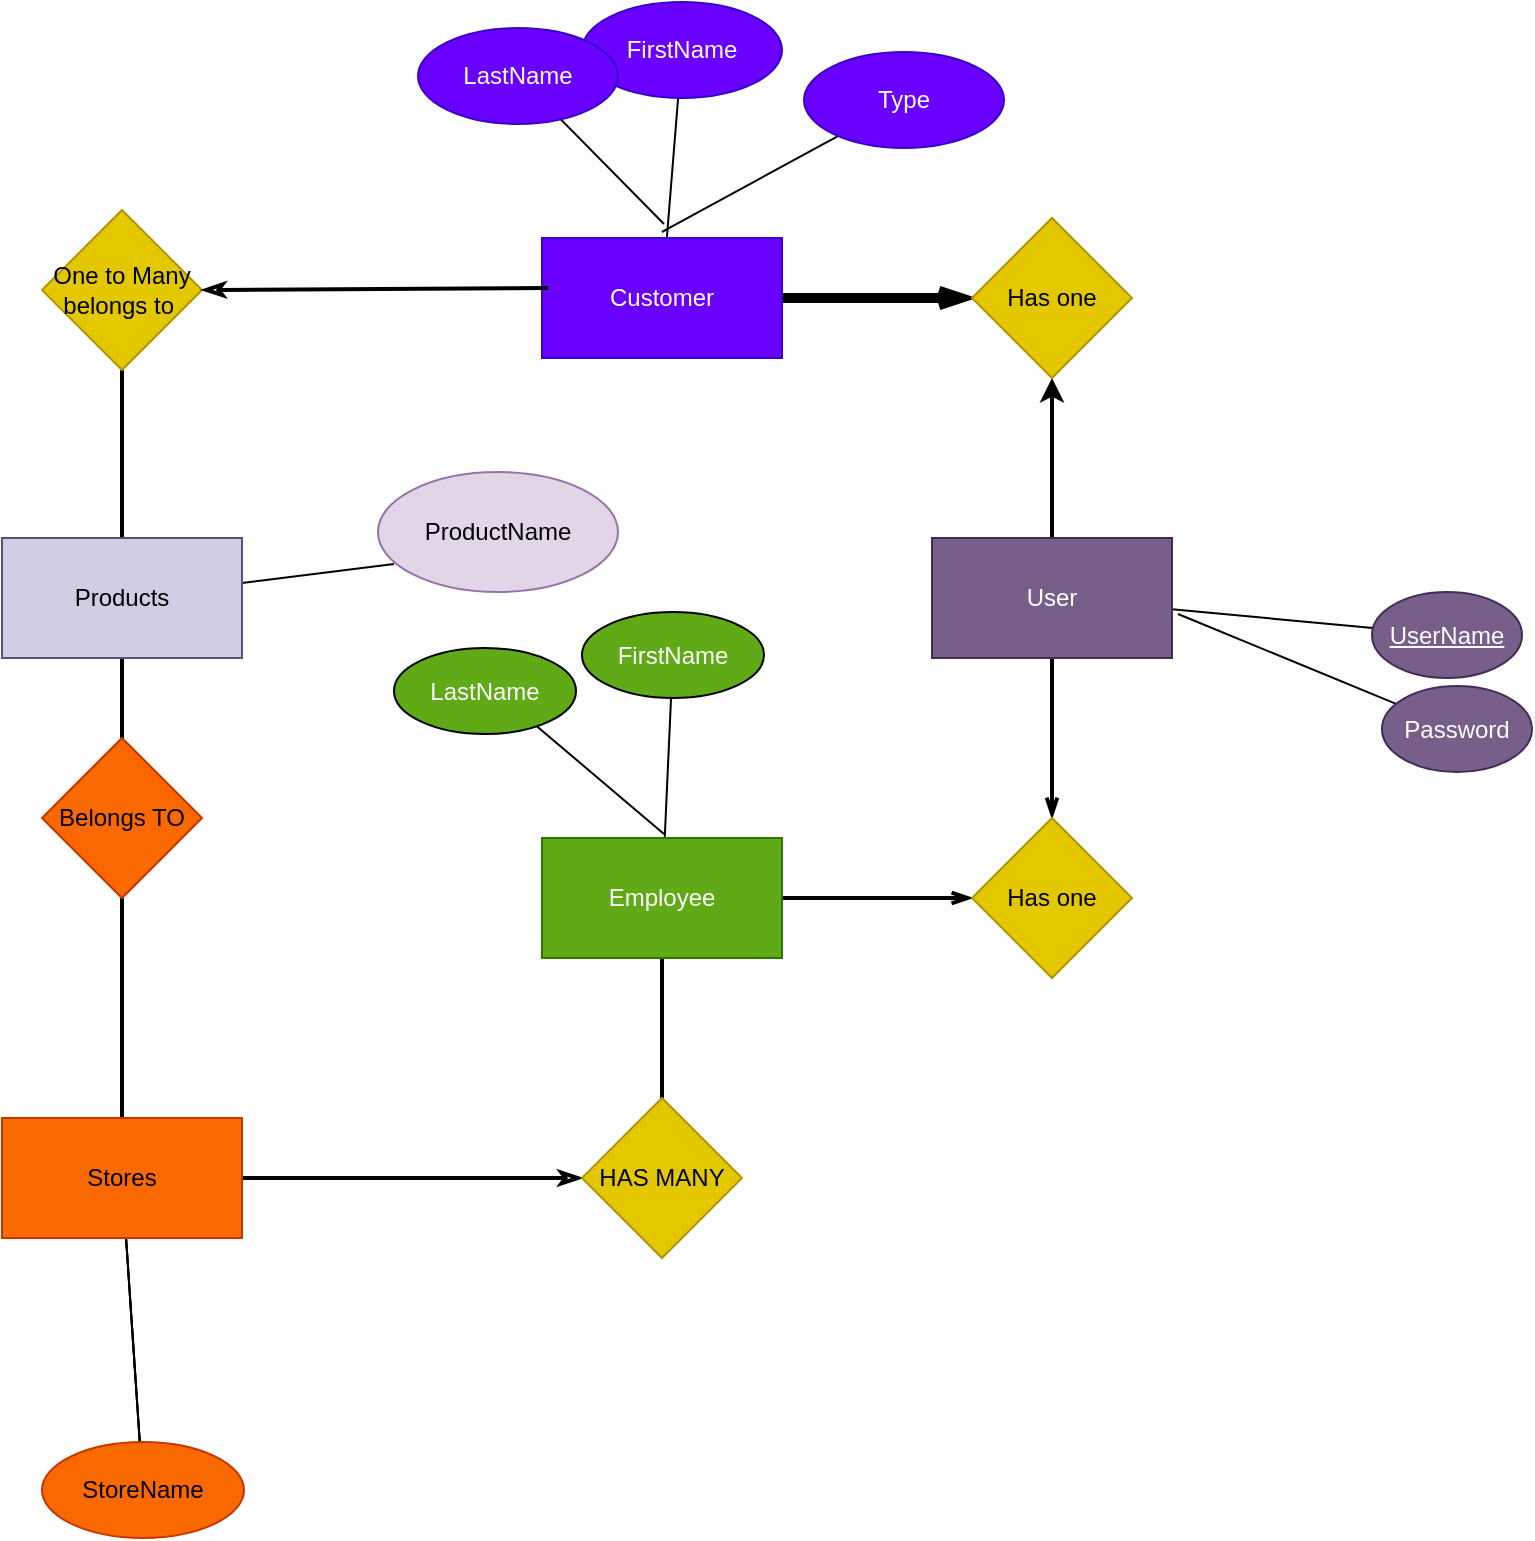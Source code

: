 <mxfile>
    <diagram id="BSu0vCSSZp_NYGkcvcqK" name="Page-1">
        <mxGraphModel dx="710" dy="619" grid="0" gridSize="10" guides="1" tooltips="1" connect="1" arrows="1" fold="1" page="1" pageScale="1" pageWidth="850" pageHeight="1100" background="#ffffff" math="0" shadow="0">
            <root>
                <mxCell id="0"/>
                <mxCell id="1" parent="0"/>
                <mxCell id="7" value="" style="edgeStyle=none;html=1;strokeColor=#000000;strokeWidth=2;" edge="1" parent="1" source="2" target="6">
                    <mxGeometry relative="1" as="geometry"/>
                </mxCell>
                <mxCell id="20" value="" style="edgeStyle=none;rounded=0;html=1;strokeColor=#000000;endArrow=openThin;endFill=0;strokeWidth=2;" edge="1" parent="1" source="2" target="17">
                    <mxGeometry relative="1" as="geometry"/>
                </mxCell>
                <mxCell id="57" value="" style="edgeStyle=none;rounded=0;jumpStyle=gap;jumpSize=13;html=1;strokeColor=#000000;strokeWidth=1;fontSize=22;endArrow=none;endFill=0;" edge="1" parent="1" source="2" target="56">
                    <mxGeometry relative="1" as="geometry"/>
                </mxCell>
                <mxCell id="2" value="User&lt;br&gt;" style="rounded=0;whiteSpace=wrap;html=1;fillColor=#76608a;fontColor=#ffffff;strokeColor=#432D57;" vertex="1" parent="1">
                    <mxGeometry x="495" y="280" width="120" height="60" as="geometry"/>
                </mxCell>
                <mxCell id="22" value="" style="edgeStyle=none;rounded=0;html=1;strokeColor=#000000;endArrow=none;endFill=0;strokeWidth=2;" edge="1" parent="1" source="3" target="21">
                    <mxGeometry relative="1" as="geometry"/>
                </mxCell>
                <mxCell id="37" value="" style="edgeStyle=none;rounded=0;html=1;strokeColor=#000000;endArrow=none;endFill=0;strokeWidth=2;" edge="1" parent="1" source="3" target="35">
                    <mxGeometry relative="1" as="geometry"/>
                </mxCell>
                <mxCell id="61" value="" style="edgeStyle=none;rounded=0;jumpStyle=gap;jumpSize=13;html=1;strokeColor=#000000;strokeWidth=1;fontSize=22;endArrow=none;endFill=0;" edge="1" parent="1" source="3">
                    <mxGeometry relative="1" as="geometry">
                        <mxPoint x="226" y="293" as="targetPoint"/>
                    </mxGeometry>
                </mxCell>
                <mxCell id="3" value="Products" style="rounded=0;whiteSpace=wrap;html=1;fillColor=#d0cee2;strokeColor=#56517e;" vertex="1" parent="1">
                    <mxGeometry x="30" y="280" width="120" height="60" as="geometry"/>
                </mxCell>
                <mxCell id="13" style="edgeStyle=none;html=1;entryX=0;entryY=0.5;entryDx=0;entryDy=0;strokeColor=#000000;endArrow=openThin;endFill=0;rounded=0;strokeWidth=5;" edge="1" parent="1" source="4" target="6">
                    <mxGeometry relative="1" as="geometry"/>
                </mxCell>
                <mxCell id="64" value="" style="edgeStyle=none;rounded=0;jumpStyle=gap;jumpSize=13;html=1;strokeColor=#000000;strokeWidth=1;fontSize=22;endArrow=none;endFill=0;" edge="1" parent="1" source="4" target="63">
                    <mxGeometry relative="1" as="geometry"/>
                </mxCell>
                <mxCell id="4" value="Customer" style="rounded=0;whiteSpace=wrap;html=1;fillColor=#6a00ff;fontColor=#ffffff;strokeColor=#3700CC;" vertex="1" parent="1">
                    <mxGeometry x="300" y="130" width="120" height="60" as="geometry"/>
                </mxCell>
                <mxCell id="18" value="" style="edgeStyle=none;rounded=0;html=1;strokeColor=#000000;endArrow=openThin;endFill=0;strokeWidth=2;" edge="1" parent="1" source="5" target="17">
                    <mxGeometry relative="1" as="geometry"/>
                </mxCell>
                <mxCell id="33" value="" style="edgeStyle=none;rounded=0;html=1;strokeColor=#000000;endArrow=none;endFill=0;strokeWidth=2;" edge="1" parent="1" source="5" target="32">
                    <mxGeometry relative="1" as="geometry"/>
                </mxCell>
                <mxCell id="45" value="" style="edgeStyle=none;rounded=0;jumpStyle=gap;jumpSize=13;html=1;strokeColor=#000000;strokeWidth=1;fontSize=22;endArrow=none;endFill=0;" edge="1" parent="1" source="5" target="44">
                    <mxGeometry relative="1" as="geometry"/>
                </mxCell>
                <mxCell id="5" value="Employee" style="rounded=0;whiteSpace=wrap;html=1;fillColor=#60a917;fontColor=#ffffff;strokeColor=#2D7600;" vertex="1" parent="1">
                    <mxGeometry x="300" y="430" width="120" height="60" as="geometry"/>
                </mxCell>
                <mxCell id="6" value="Has one" style="rhombus;whiteSpace=wrap;html=1;fillColor=#e3c800;fontColor=#000000;strokeColor=#B09500;" vertex="1" parent="1">
                    <mxGeometry x="515" y="120" width="80" height="80" as="geometry"/>
                </mxCell>
                <mxCell id="17" value="Has one" style="rhombus;whiteSpace=wrap;html=1;rounded=0;fillColor=#e3c800;fontColor=#000000;strokeColor=#B09500;" vertex="1" parent="1">
                    <mxGeometry x="515" y="420" width="80" height="80" as="geometry"/>
                </mxCell>
                <mxCell id="21" value="One to Many belongs to&amp;nbsp;" style="rhombus;whiteSpace=wrap;html=1;rounded=0;fillColor=#e3c800;fontColor=#000000;strokeColor=#B09500;" vertex="1" parent="1">
                    <mxGeometry x="50" y="116" width="80" height="80" as="geometry"/>
                </mxCell>
                <mxCell id="34" value="" style="edgeStyle=none;rounded=0;html=1;strokeColor=#000000;endArrow=classicThin;endFill=0;strokeWidth=2;" edge="1" parent="1" source="28" target="32">
                    <mxGeometry relative="1" as="geometry"/>
                </mxCell>
                <mxCell id="36" value="" style="edgeStyle=none;rounded=0;html=1;strokeColor=#000000;endArrow=none;endFill=0;strokeWidth=2;" edge="1" parent="1" source="28" target="35">
                    <mxGeometry relative="1" as="geometry"/>
                </mxCell>
                <mxCell id="51" value="" style="edgeStyle=none;rounded=0;jumpStyle=gap;jumpSize=13;html=1;strokeColor=#000000;strokeWidth=1;fontSize=22;endArrow=none;endFill=0;" edge="1" parent="1" source="28" target="50">
                    <mxGeometry relative="1" as="geometry"/>
                </mxCell>
                <mxCell id="52" value="" style="edgeStyle=none;rounded=0;jumpStyle=gap;jumpSize=13;html=1;strokeColor=#000000;strokeWidth=1;fontSize=22;endArrow=none;endFill=0;" edge="1" parent="1" source="28" target="50">
                    <mxGeometry relative="1" as="geometry"/>
                </mxCell>
                <mxCell id="55" value="" style="edgeStyle=none;rounded=0;jumpStyle=gap;jumpSize=13;html=1;strokeColor=#000000;strokeWidth=1;fontSize=22;endArrow=none;endFill=0;" edge="1" parent="1" source="28" target="50">
                    <mxGeometry relative="1" as="geometry"/>
                </mxCell>
                <mxCell id="28" value="Stores" style="rounded=0;whiteSpace=wrap;html=1;fillColor=#fa6800;strokeColor=#C73500;fontColor=#000000;" vertex="1" parent="1">
                    <mxGeometry x="30" y="570" width="120" height="60" as="geometry"/>
                </mxCell>
                <mxCell id="29" value="" style="edgeStyle=none;rounded=0;html=1;strokeColor=#000000;endArrow=classicThin;endFill=0;entryX=1;entryY=0.5;entryDx=0;entryDy=0;fontSize=22;jumpSize=13;jumpStyle=gap;strokeWidth=2;" edge="1" parent="1" target="21">
                    <mxGeometry relative="1" as="geometry">
                        <mxPoint x="303" y="155" as="sourcePoint"/>
                        <mxPoint x="150" y="200" as="targetPoint"/>
                    </mxGeometry>
                </mxCell>
                <mxCell id="32" value="HAS MANY" style="rhombus;whiteSpace=wrap;html=1;fillColor=#e3c800;strokeColor=#B09500;fontColor=#000000;rounded=0;" vertex="1" parent="1">
                    <mxGeometry x="320" y="560" width="80" height="80" as="geometry"/>
                </mxCell>
                <mxCell id="35" value="Belongs TO" style="rhombus;whiteSpace=wrap;html=1;fillColor=#fa6800;strokeColor=#C73500;fontColor=#000000;rounded=0;" vertex="1" parent="1">
                    <mxGeometry x="50" y="380" width="80" height="80" as="geometry"/>
                </mxCell>
                <mxCell id="44" value="FirstName" style="ellipse;whiteSpace=wrap;html=1;fillColor=#60a917;strokeColor=default;fontColor=#ffffff;rounded=0;" vertex="1" parent="1">
                    <mxGeometry x="320" y="317" width="91" height="43" as="geometry"/>
                </mxCell>
                <mxCell id="46" value="" style="edgeStyle=none;rounded=0;jumpStyle=gap;jumpSize=13;html=1;strokeColor=#000000;strokeWidth=1;fontSize=22;endArrow=none;endFill=0;" edge="1" parent="1">
                    <mxGeometry relative="1" as="geometry">
                        <mxPoint x="361" y="428" as="sourcePoint"/>
                        <mxPoint x="289" y="367" as="targetPoint"/>
                    </mxGeometry>
                </mxCell>
                <mxCell id="47" value="LastName" style="ellipse;whiteSpace=wrap;html=1;fillColor=#60a917;strokeColor=default;fontColor=#ffffff;rounded=0;" vertex="1" parent="1">
                    <mxGeometry x="226" y="335" width="91" height="43" as="geometry"/>
                </mxCell>
                <mxCell id="50" value="StoreName" style="ellipse;whiteSpace=wrap;html=1;fillColor=#fa6800;strokeColor=#C73500;fontColor=#000000;rounded=0;" vertex="1" parent="1">
                    <mxGeometry x="50" y="732" width="101" height="48" as="geometry"/>
                </mxCell>
                <mxCell id="56" value="&lt;u&gt;UserName&lt;/u&gt;" style="ellipse;whiteSpace=wrap;html=1;fillColor=#76608a;strokeColor=#432D57;fontColor=#ffffff;rounded=0;" vertex="1" parent="1">
                    <mxGeometry x="715" y="307" width="75" height="43" as="geometry"/>
                </mxCell>
                <mxCell id="58" value="" style="edgeStyle=none;rounded=0;jumpStyle=gap;jumpSize=13;html=1;strokeColor=#000000;strokeWidth=1;fontSize=22;endArrow=none;endFill=0;" edge="1" parent="1" target="59">
                    <mxGeometry relative="1" as="geometry">
                        <mxPoint x="618" y="318" as="sourcePoint"/>
                    </mxGeometry>
                </mxCell>
                <mxCell id="59" value="Password" style="ellipse;whiteSpace=wrap;html=1;fillColor=#76608a;strokeColor=#432D57;fontColor=#ffffff;rounded=0;" vertex="1" parent="1">
                    <mxGeometry x="720" y="354" width="75" height="43" as="geometry"/>
                </mxCell>
                <mxCell id="62" value="ProductName" style="ellipse;whiteSpace=wrap;html=1;fillColor=#e1d5e7;strokeColor=#9673a6;rounded=0;" vertex="1" parent="1">
                    <mxGeometry x="218" y="247" width="120" height="60" as="geometry"/>
                </mxCell>
                <mxCell id="63" value="FirstName" style="ellipse;whiteSpace=wrap;html=1;fillColor=#6a00ff;strokeColor=#3700CC;fontColor=#ffffff;rounded=0;" vertex="1" parent="1">
                    <mxGeometry x="320" y="12" width="100" height="48" as="geometry"/>
                </mxCell>
                <mxCell id="67" value="" style="edgeStyle=none;rounded=0;jumpStyle=gap;jumpSize=13;html=1;strokeColor=#000000;strokeWidth=1;fontSize=22;endArrow=none;endFill=0;" edge="1" parent="1" target="68">
                    <mxGeometry relative="1" as="geometry">
                        <mxPoint x="360" y="127" as="sourcePoint"/>
                    </mxGeometry>
                </mxCell>
                <mxCell id="68" value="Type" style="ellipse;whiteSpace=wrap;html=1;fillColor=#6a00ff;strokeColor=#3700CC;fontColor=#ffffff;rounded=0;" vertex="1" parent="1">
                    <mxGeometry x="431" y="37" width="100" height="48" as="geometry"/>
                </mxCell>
                <mxCell id="69" value="" style="edgeStyle=none;rounded=0;jumpStyle=gap;jumpSize=13;html=1;strokeColor=#000000;strokeWidth=1;fontSize=22;endArrow=none;endFill=0;" edge="1" parent="1" target="70">
                    <mxGeometry relative="1" as="geometry">
                        <mxPoint x="361" y="123" as="sourcePoint"/>
                    </mxGeometry>
                </mxCell>
                <mxCell id="70" value="LastName" style="ellipse;whiteSpace=wrap;html=1;fillColor=#6a00ff;strokeColor=#3700CC;fontColor=#ffffff;rounded=0;" vertex="1" parent="1">
                    <mxGeometry x="238" y="25" width="100" height="48" as="geometry"/>
                </mxCell>
            </root>
        </mxGraphModel>
    </diagram>
</mxfile>